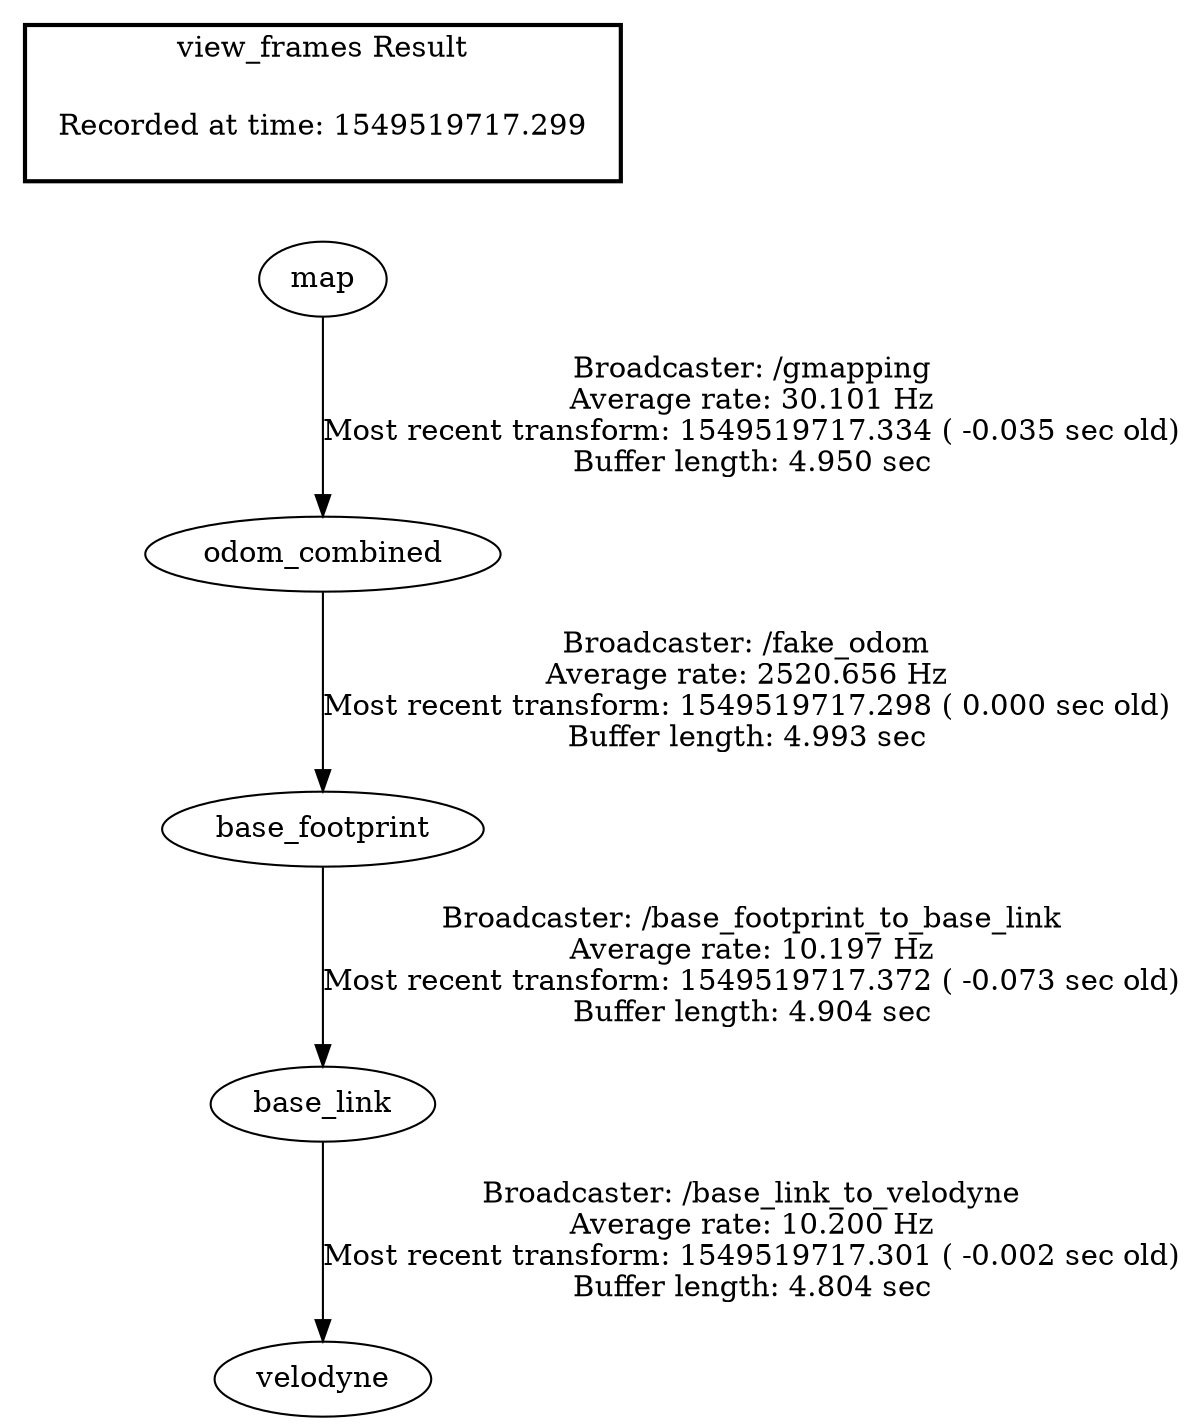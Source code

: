 digraph G {
"odom_combined" -> "base_footprint"[label="Broadcaster: /fake_odom\nAverage rate: 2520.656 Hz\nMost recent transform: 1549519717.298 ( 0.000 sec old)\nBuffer length: 4.993 sec\n"];
"map" -> "odom_combined"[label="Broadcaster: /gmapping\nAverage rate: 30.101 Hz\nMost recent transform: 1549519717.334 ( -0.035 sec old)\nBuffer length: 4.950 sec\n"];
"base_footprint" -> "base_link"[label="Broadcaster: /base_footprint_to_base_link\nAverage rate: 10.197 Hz\nMost recent transform: 1549519717.372 ( -0.073 sec old)\nBuffer length: 4.904 sec\n"];
"base_link" -> "velodyne"[label="Broadcaster: /base_link_to_velodyne\nAverage rate: 10.200 Hz\nMost recent transform: 1549519717.301 ( -0.002 sec old)\nBuffer length: 4.804 sec\n"];
edge [style=invis];
 subgraph cluster_legend { style=bold; color=black; label ="view_frames Result";
"Recorded at time: 1549519717.299"[ shape=plaintext ] ;
 }->"map";
}